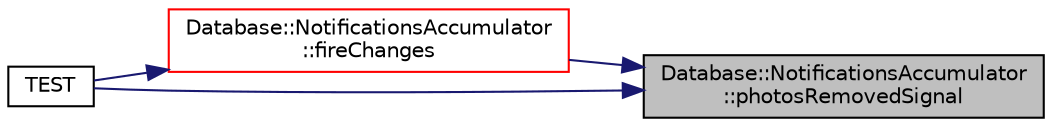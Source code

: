 digraph "Database::NotificationsAccumulator::photosRemovedSignal"
{
 // LATEX_PDF_SIZE
  edge [fontname="Helvetica",fontsize="10",labelfontname="Helvetica",labelfontsize="10"];
  node [fontname="Helvetica",fontsize="10",shape=record];
  rankdir="RL";
  Node1 [label="Database::NotificationsAccumulator\l::photosRemovedSignal",height=0.2,width=0.4,color="black", fillcolor="grey75", style="filled", fontcolor="black",tooltip=" "];
  Node1 -> Node2 [dir="back",color="midnightblue",fontsize="10",style="solid",fontname="Helvetica"];
  Node2 [label="Database::NotificationsAccumulator\l::fireChanges",height=0.2,width=0.4,color="red", fillcolor="white", style="filled",URL="$class_database_1_1_notifications_accumulator.html#add8fa9f57c069ec1f5710088b72d4b12",tooltip=" "];
  Node2 -> Node4 [dir="back",color="midnightblue",fontsize="10",style="solid",fontname="Helvetica"];
  Node4 [label="TEST",height=0.2,width=0.4,color="black", fillcolor="white", style="filled",URL="$notifications__accumulator__tests_8cpp.html#ad6b422e8a242b30e94ad177e48cb6ad1",tooltip=" "];
  Node1 -> Node4 [dir="back",color="midnightblue",fontsize="10",style="solid",fontname="Helvetica"];
}
